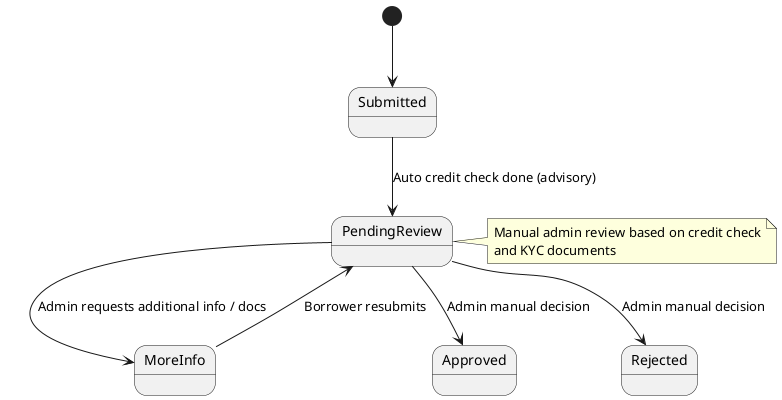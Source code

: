 @startuml Application_State
[*] --> Submitted
Submitted --> PendingReview : Auto credit check done (advisory)
PendingReview --> MoreInfo : Admin requests additional info / docs
MoreInfo --> PendingReview : Borrower resubmits
PendingReview --> Approved : Admin manual decision
PendingReview --> Rejected : Admin manual decision
note right of PendingReview
  Manual admin review based on credit check
  and KYC documents
end note
@enduml
